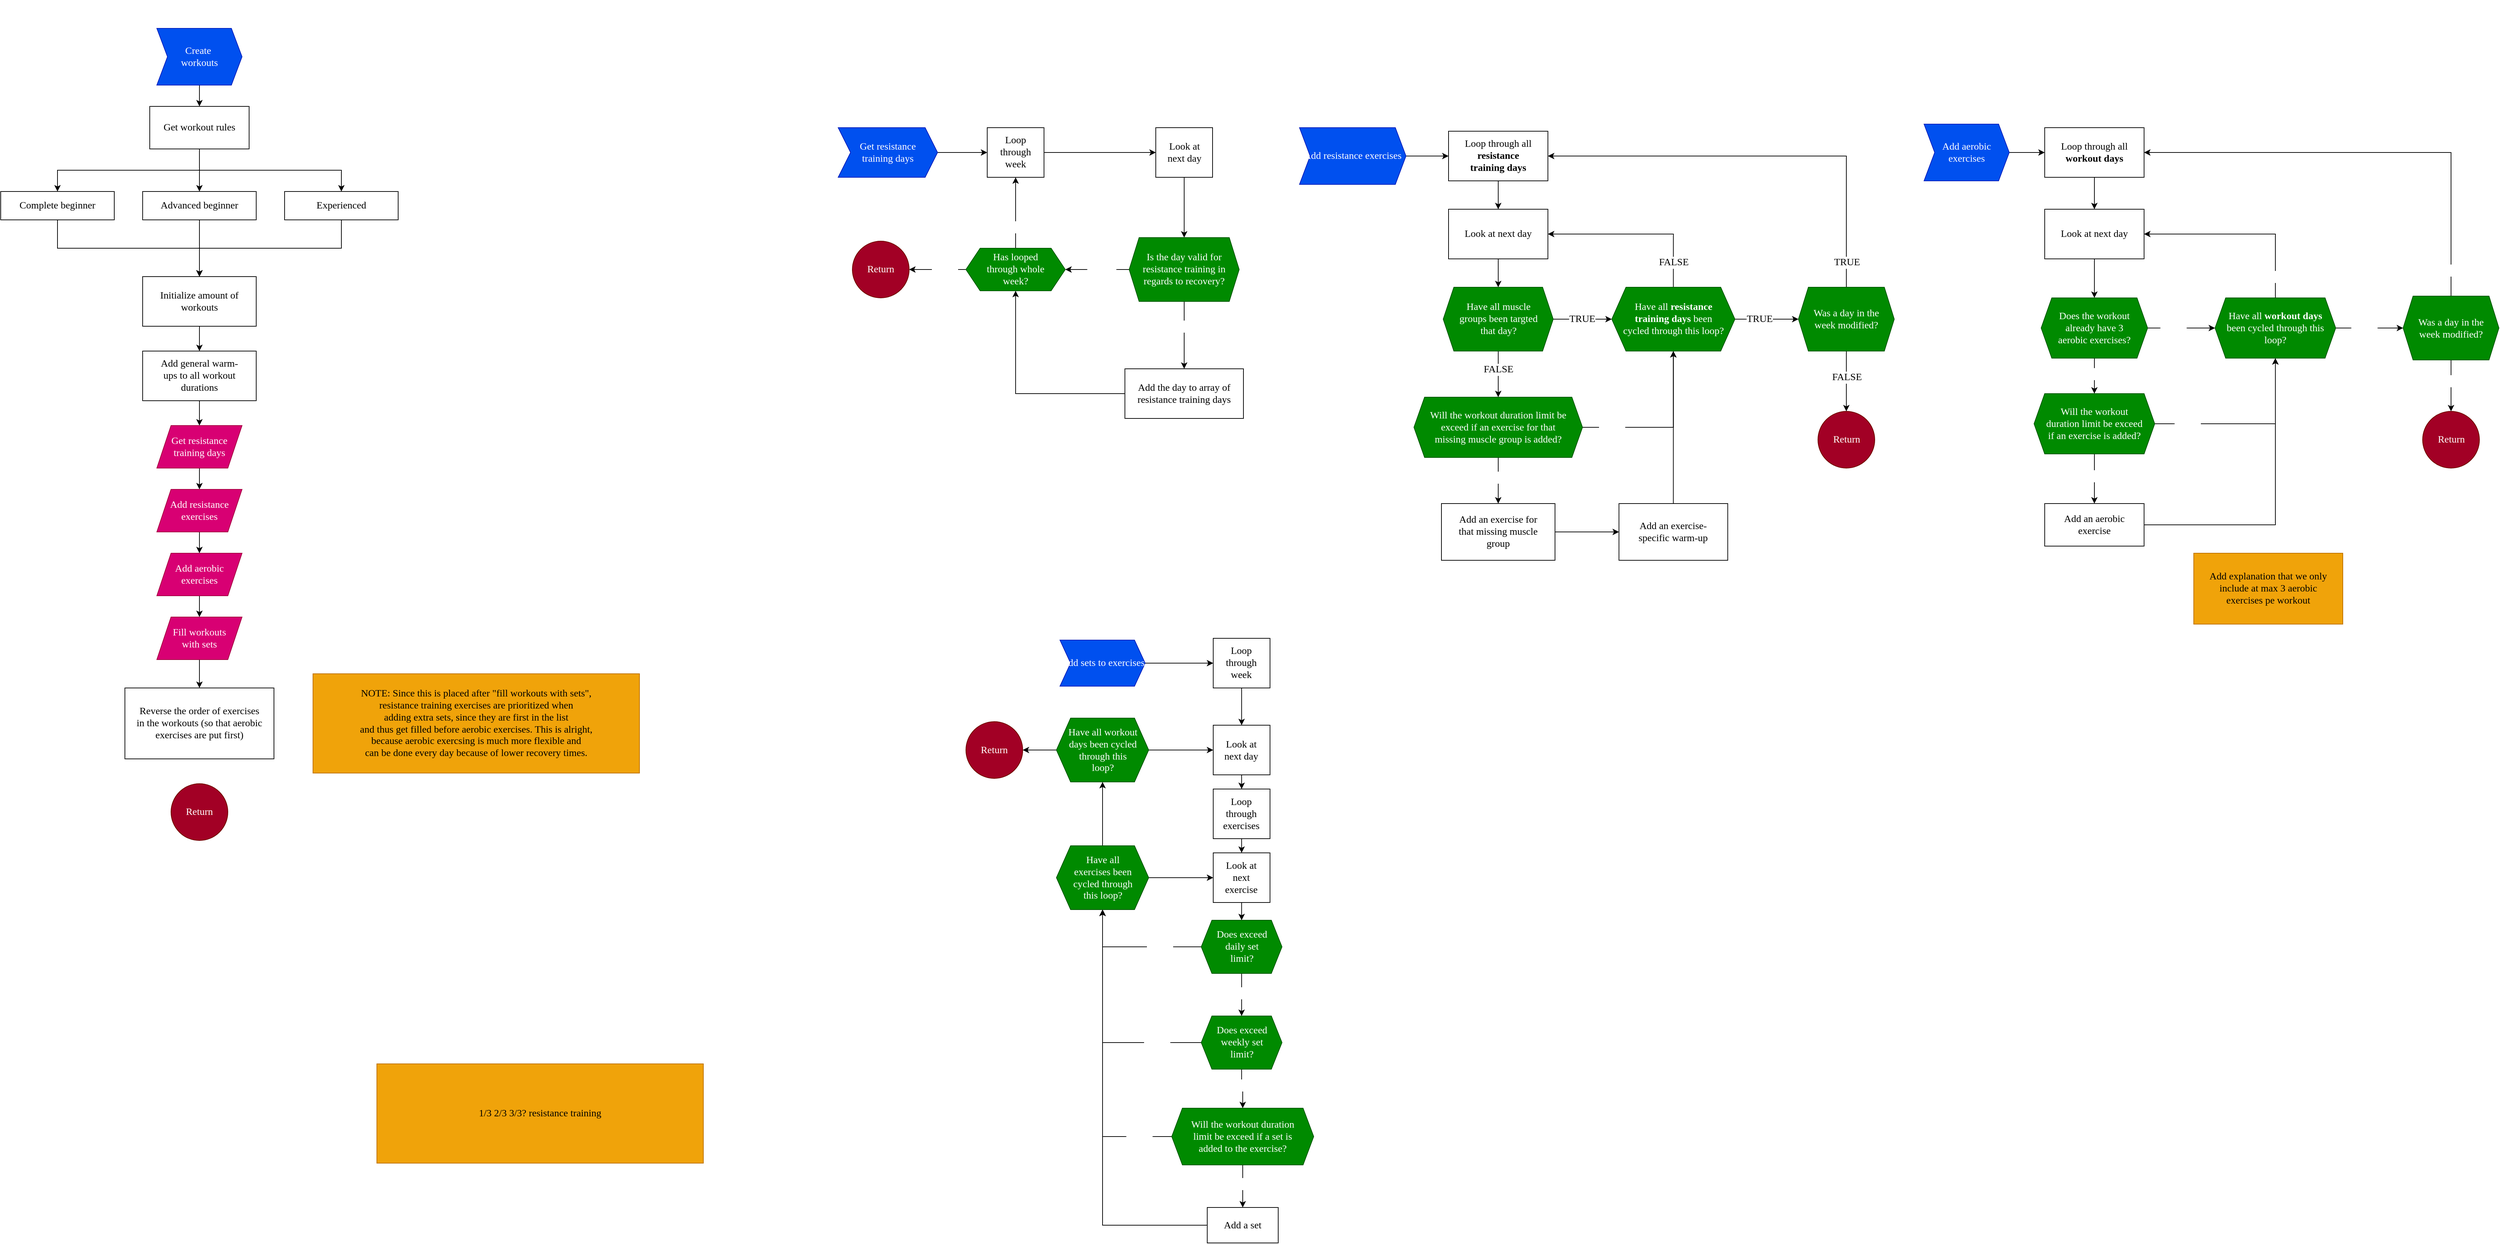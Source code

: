 <mxfile version="24.7.17">
  <diagram id="C5RBs43oDa-KdzZeNtuy" name="Page-1">
    <mxGraphModel dx="1736" dy="1029" grid="1" gridSize="10" guides="1" tooltips="1" connect="1" arrows="1" fold="1" page="1" pageScale="2" pageWidth="2560" pageHeight="1440" math="0" shadow="0">
      <root>
        <mxCell id="WIyWlLk6GJQsqaUBKTNV-0" />
        <mxCell id="WIyWlLk6GJQsqaUBKTNV-1" parent="WIyWlLk6GJQsqaUBKTNV-0" />
        <mxCell id="6Xnway8nB9_LhPMWtPpP-32" style="edgeStyle=orthogonalEdgeStyle;rounded=0;orthogonalLoop=1;jettySize=auto;html=1;exitX=1;exitY=0.5;exitDx=0;exitDy=0;entryX=0;entryY=0.5;entryDx=0;entryDy=0;fontFamily=lexend light;fontSize=14;fontColor=#ffffff;" parent="WIyWlLk6GJQsqaUBKTNV-1" source="qwJHMnfv3sb8-M-X2kJ2-1" target="qwJHMnfv3sb8-M-X2kJ2-2" edge="1">
          <mxGeometry relative="1" as="geometry" />
        </mxCell>
        <mxCell id="qwJHMnfv3sb8-M-X2kJ2-1" value="Add resistance exercises" style="whiteSpace=wrap;html=1;shape=step;boundedLbl=1;backgroundOutline=1;size=15;fillColor=#0050ef;fontColor=#ffffff;strokeColor=#001DBC;fontFamily=lexend light;fontSize=14;perimeter=stepPerimeter;fixedSize=1;" parent="WIyWlLk6GJQsqaUBKTNV-1" vertex="1">
          <mxGeometry x="2350" y="360" width="150" height="80" as="geometry" />
        </mxCell>
        <mxCell id="qwJHMnfv3sb8-M-X2kJ2-6" value="" style="edgeStyle=orthogonalEdgeStyle;rounded=0;orthogonalLoop=1;jettySize=auto;html=1;fontFamily=lexend light;fontSize=14;spacingBottom=0;spacingLeft=15;spacingRight=15;" parent="WIyWlLk6GJQsqaUBKTNV-1" source="qwJHMnfv3sb8-M-X2kJ2-2" target="qwJHMnfv3sb8-M-X2kJ2-5" edge="1">
          <mxGeometry relative="1" as="geometry" />
        </mxCell>
        <mxCell id="qwJHMnfv3sb8-M-X2kJ2-2" value="Loop through all &lt;b&gt;resistance training days&lt;/b&gt;" style="whiteSpace=wrap;html=1;fontFamily=lexend light;fontSize=14;spacingBottom=0;spacingLeft=15;spacingRight=15;" parent="WIyWlLk6GJQsqaUBKTNV-1" vertex="1">
          <mxGeometry x="2560" y="365" width="140" height="70" as="geometry" />
        </mxCell>
        <mxCell id="qwJHMnfv3sb8-M-X2kJ2-14" style="edgeStyle=orthogonalEdgeStyle;rounded=0;orthogonalLoop=1;jettySize=auto;html=1;exitX=0.5;exitY=1;exitDx=0;exitDy=0;entryX=0.5;entryY=0;entryDx=0;entryDy=0;fontFamily=lexend light;fontSize=14;spacingBottom=0;spacingLeft=15;spacingRight=15;" parent="WIyWlLk6GJQsqaUBKTNV-1" source="qwJHMnfv3sb8-M-X2kJ2-5" target="qwJHMnfv3sb8-M-X2kJ2-13" edge="1">
          <mxGeometry relative="1" as="geometry" />
        </mxCell>
        <mxCell id="qwJHMnfv3sb8-M-X2kJ2-5" value="Look at next day" style="whiteSpace=wrap;html=1;fontFamily=lexend light;fontSize=14;spacingBottom=0;spacingLeft=15;spacingRight=15;" parent="WIyWlLk6GJQsqaUBKTNV-1" vertex="1">
          <mxGeometry x="2560" y="475" width="140" height="70" as="geometry" />
        </mxCell>
        <mxCell id="qwJHMnfv3sb8-M-X2kJ2-20" value="" style="edgeStyle=orthogonalEdgeStyle;rounded=0;orthogonalLoop=1;jettySize=auto;html=1;fontFamily=lexend light;fontSize=14;spacingBottom=0;spacingLeft=15;spacingRight=15;entryX=0.5;entryY=0;entryDx=0;entryDy=0;" parent="WIyWlLk6GJQsqaUBKTNV-1" source="qwJHMnfv3sb8-M-X2kJ2-13" target="6Xnway8nB9_LhPMWtPpP-37" edge="1">
          <mxGeometry relative="1" as="geometry" />
        </mxCell>
        <mxCell id="qwJHMnfv3sb8-M-X2kJ2-22" value="FALSE" style="edgeLabel;html=1;align=center;verticalAlign=middle;resizable=0;points=[];fontFamily=lexend light;fontSize=14;spacingBottom=0;spacingLeft=15;spacingRight=15;" parent="qwJHMnfv3sb8-M-X2kJ2-20" vertex="1" connectable="0">
          <mxGeometry x="0.06" y="-4" relative="1" as="geometry">
            <mxPoint x="4" y="-9" as="offset" />
          </mxGeometry>
        </mxCell>
        <mxCell id="qwJHMnfv3sb8-M-X2kJ2-29" style="edgeStyle=orthogonalEdgeStyle;rounded=0;orthogonalLoop=1;jettySize=auto;html=1;exitX=1;exitY=0.5;exitDx=0;exitDy=0;entryX=0;entryY=0.5;entryDx=0;entryDy=0;fontFamily=lexend light;fontSize=14;spacingBottom=0;spacingLeft=15;spacingRight=15;" parent="WIyWlLk6GJQsqaUBKTNV-1" source="qwJHMnfv3sb8-M-X2kJ2-13" target="qwJHMnfv3sb8-M-X2kJ2-26" edge="1">
          <mxGeometry relative="1" as="geometry" />
        </mxCell>
        <mxCell id="qwJHMnfv3sb8-M-X2kJ2-30" value="TRUE" style="edgeLabel;html=1;align=center;verticalAlign=middle;resizable=0;points=[];fontFamily=lexend light;fontSize=14;spacingBottom=0;spacingLeft=15;spacingRight=15;" parent="qwJHMnfv3sb8-M-X2kJ2-29" vertex="1" connectable="0">
          <mxGeometry x="-0.086" y="-2" relative="1" as="geometry">
            <mxPoint x="3" y="-2" as="offset" />
          </mxGeometry>
        </mxCell>
        <mxCell id="qwJHMnfv3sb8-M-X2kJ2-13" value="Have all muscle groups been targted that day?" style="shape=hexagon;perimeter=hexagonPerimeter2;whiteSpace=wrap;html=1;fixedSize=1;size=15;fillColor=#008a00;fontColor=#ffffff;strokeColor=#005700;fontFamily=lexend light;fontSize=14;spacingBottom=0;spacingLeft=15;spacingRight=15;" parent="WIyWlLk6GJQsqaUBKTNV-1" vertex="1">
          <mxGeometry x="2552.5" y="585" width="155" height="90" as="geometry" />
        </mxCell>
        <mxCell id="6Xnway8nB9_LhPMWtPpP-97" style="edgeStyle=orthogonalEdgeStyle;rounded=0;orthogonalLoop=1;jettySize=auto;html=1;exitX=1;exitY=0.5;exitDx=0;exitDy=0;entryX=0;entryY=0.5;entryDx=0;entryDy=0;fontFamily=lexend light;fontSize=14;fontColor=#ffffff;" parent="WIyWlLk6GJQsqaUBKTNV-1" source="qwJHMnfv3sb8-M-X2kJ2-19" target="6Xnway8nB9_LhPMWtPpP-96" edge="1">
          <mxGeometry relative="1" as="geometry" />
        </mxCell>
        <mxCell id="qwJHMnfv3sb8-M-X2kJ2-19" value="Add an exercise for that missing muscle group" style="whiteSpace=wrap;html=1;fontFamily=lexend light;fontSize=14;spacingBottom=0;spacingLeft=15;spacingRight=15;" parent="WIyWlLk6GJQsqaUBKTNV-1" vertex="1">
          <mxGeometry x="2550" y="890" width="160" height="80" as="geometry" />
        </mxCell>
        <mxCell id="qwJHMnfv3sb8-M-X2kJ2-31" style="edgeStyle=orthogonalEdgeStyle;rounded=0;orthogonalLoop=1;jettySize=auto;html=1;exitX=0.5;exitY=0;exitDx=0;exitDy=0;entryX=1;entryY=0.5;entryDx=0;entryDy=0;fontFamily=lexend light;fontSize=14;spacingBottom=0;spacingLeft=15;spacingRight=15;" parent="WIyWlLk6GJQsqaUBKTNV-1" source="qwJHMnfv3sb8-M-X2kJ2-26" target="qwJHMnfv3sb8-M-X2kJ2-5" edge="1">
          <mxGeometry relative="1" as="geometry" />
        </mxCell>
        <mxCell id="qwJHMnfv3sb8-M-X2kJ2-32" value="FALSE" style="edgeLabel;html=1;align=center;verticalAlign=middle;resizable=0;points=[];fontFamily=lexend light;fontSize=14;spacingBottom=0;spacingLeft=15;spacingRight=15;" parent="qwJHMnfv3sb8-M-X2kJ2-31" vertex="1" connectable="0">
          <mxGeometry x="-0.377" relative="1" as="geometry">
            <mxPoint x="3" y="40" as="offset" />
          </mxGeometry>
        </mxCell>
        <mxCell id="qwJHMnfv3sb8-M-X2kJ2-34" value="" style="edgeStyle=orthogonalEdgeStyle;rounded=0;orthogonalLoop=1;jettySize=auto;html=1;fontFamily=lexend light;fontSize=14;spacingBottom=0;spacingLeft=15;spacingRight=15;" parent="WIyWlLk6GJQsqaUBKTNV-1" source="qwJHMnfv3sb8-M-X2kJ2-26" target="qwJHMnfv3sb8-M-X2kJ2-33" edge="1">
          <mxGeometry relative="1" as="geometry" />
        </mxCell>
        <mxCell id="6Xnway8nB9_LhPMWtPpP-3" value="TRUE" style="edgeLabel;html=1;align=center;verticalAlign=middle;resizable=0;points=[];rounded=0;strokeColor=default;fontFamily=lexend light;fontSize=14;fontColor=default;fillColor=default;spacingBottom=0;spacingLeft=15;spacingRight=15;" parent="qwJHMnfv3sb8-M-X2kJ2-34" vertex="1" connectable="0">
          <mxGeometry x="-0.181" y="3" relative="1" as="geometry">
            <mxPoint x="-2" y="3" as="offset" />
          </mxGeometry>
        </mxCell>
        <mxCell id="qwJHMnfv3sb8-M-X2kJ2-26" value="Have all &lt;b&gt;resistance training days&lt;/b&gt; been cycled through this loop?" style="shape=hexagon;perimeter=hexagonPerimeter2;whiteSpace=wrap;html=1;fixedSize=1;rounded=0;size=20;fillColor=#008a00;fontColor=#ffffff;strokeColor=#005700;fontFamily=lexend light;fontSize=14;spacingBottom=0;spacingLeft=15;spacingRight=15;" parent="WIyWlLk6GJQsqaUBKTNV-1" vertex="1">
          <mxGeometry x="2790" y="585" width="173.5" height="90" as="geometry" />
        </mxCell>
        <mxCell id="qwJHMnfv3sb8-M-X2kJ2-37" style="edgeStyle=orthogonalEdgeStyle;rounded=0;orthogonalLoop=1;jettySize=auto;html=1;entryX=1;entryY=0.5;entryDx=0;entryDy=0;fontFamily=lexend light;fontSize=14;exitX=0.5;exitY=0;exitDx=0;exitDy=0;spacingBottom=0;spacingLeft=15;spacingRight=15;" parent="WIyWlLk6GJQsqaUBKTNV-1" source="qwJHMnfv3sb8-M-X2kJ2-33" target="qwJHMnfv3sb8-M-X2kJ2-2" edge="1">
          <mxGeometry relative="1" as="geometry">
            <Array as="points">
              <mxPoint x="3121" y="400" />
            </Array>
          </mxGeometry>
        </mxCell>
        <mxCell id="qwJHMnfv3sb8-M-X2kJ2-38" value="TRUE" style="edgeLabel;html=1;align=center;verticalAlign=middle;resizable=0;points=[];fontFamily=lexend light;fontSize=14;spacingBottom=0;spacingLeft=15;spacingRight=15;" parent="qwJHMnfv3sb8-M-X2kJ2-37" vertex="1" connectable="0">
          <mxGeometry x="-0.824" y="2" relative="1" as="geometry">
            <mxPoint x="2" y="18" as="offset" />
          </mxGeometry>
        </mxCell>
        <mxCell id="qwJHMnfv3sb8-M-X2kJ2-40" value="" style="edgeStyle=orthogonalEdgeStyle;rounded=0;orthogonalLoop=1;jettySize=auto;html=1;fontFamily=lexend light;fontSize=14;spacingBottom=0;spacingLeft=15;spacingRight=15;" parent="WIyWlLk6GJQsqaUBKTNV-1" source="qwJHMnfv3sb8-M-X2kJ2-33" target="qwJHMnfv3sb8-M-X2kJ2-39" edge="1">
          <mxGeometry relative="1" as="geometry" />
        </mxCell>
        <mxCell id="qwJHMnfv3sb8-M-X2kJ2-41" value="FALSE" style="edgeLabel;html=1;align=center;verticalAlign=middle;resizable=0;points=[];fontFamily=lexend light;fontSize=14;spacingBottom=0;spacingLeft=15;spacingRight=15;" parent="qwJHMnfv3sb8-M-X2kJ2-40" vertex="1" connectable="0">
          <mxGeometry x="-0.065" relative="1" as="geometry">
            <mxPoint y="-3" as="offset" />
          </mxGeometry>
        </mxCell>
        <mxCell id="qwJHMnfv3sb8-M-X2kJ2-33" value="Was a day in the week modified?" style="shape=hexagon;perimeter=hexagonPerimeter2;whiteSpace=wrap;html=1;fixedSize=1;rounded=0;size=14;fontFamily=lexend light;fontSize=14;fillColor=#008a00;fontColor=#ffffff;strokeColor=#005700;spacingBottom=0;spacingLeft=15;spacingRight=15;" parent="WIyWlLk6GJQsqaUBKTNV-1" vertex="1">
          <mxGeometry x="3053" y="585" width="135" height="90" as="geometry" />
        </mxCell>
        <mxCell id="qwJHMnfv3sb8-M-X2kJ2-39" value="Return" style="ellipse;whiteSpace=wrap;html=1;rounded=0;fillColor=#a20025;fontColor=#ffffff;strokeColor=#6F0000;fontFamily=lexend light;fontSize=14;spacingBottom=0;spacingLeft=15;spacingRight=15;" parent="WIyWlLk6GJQsqaUBKTNV-1" vertex="1">
          <mxGeometry x="3080.5" y="760" width="80" height="80" as="geometry" />
        </mxCell>
        <mxCell id="6Xnway8nB9_LhPMWtPpP-10" style="edgeStyle=orthogonalEdgeStyle;rounded=0;orthogonalLoop=1;jettySize=auto;html=1;exitX=1;exitY=0.5;exitDx=0;exitDy=0;entryX=0;entryY=0.5;entryDx=0;entryDy=0;fontFamily=lexend light;fontSize=14;fontColor=#ffffff;" parent="WIyWlLk6GJQsqaUBKTNV-1" source="6Xnway8nB9_LhPMWtPpP-5" target="6Xnway8nB9_LhPMWtPpP-7" edge="1">
          <mxGeometry relative="1" as="geometry" />
        </mxCell>
        <mxCell id="6Xnway8nB9_LhPMWtPpP-5" value="Get resistance training days" style="whiteSpace=wrap;html=1;fontFamily=lexend light;fontSize=14;fillColor=#0050ef;fontColor=#ffffff;strokeColor=#001DBC;shape=step;fixedSize=1;size=17.5;strokeWidth=1;spacingBottom=0;spacingLeft=15;spacingRight=15;perimeter=stepPerimeter;" parent="WIyWlLk6GJQsqaUBKTNV-1" vertex="1">
          <mxGeometry x="1700" y="360" width="140" height="70" as="geometry" />
        </mxCell>
        <mxCell id="6Xnway8nB9_LhPMWtPpP-11" style="edgeStyle=orthogonalEdgeStyle;rounded=0;orthogonalLoop=1;jettySize=auto;html=1;exitX=1;exitY=0.5;exitDx=0;exitDy=0;entryX=0;entryY=0.5;entryDx=0;entryDy=0;fontFamily=lexend light;fontSize=14;fontColor=#ffffff;" parent="WIyWlLk6GJQsqaUBKTNV-1" source="6Xnway8nB9_LhPMWtPpP-7" target="6Xnway8nB9_LhPMWtPpP-9" edge="1">
          <mxGeometry relative="1" as="geometry" />
        </mxCell>
        <mxCell id="6Xnway8nB9_LhPMWtPpP-7" value="Loop through week" style="whiteSpace=wrap;html=1;fontFamily=lexend light;fontSize=14;spacingBottom=0;spacingLeft=15;spacingRight=15;" parent="WIyWlLk6GJQsqaUBKTNV-1" vertex="1">
          <mxGeometry x="1910" y="360" width="80" height="70" as="geometry" />
        </mxCell>
        <mxCell id="6Xnway8nB9_LhPMWtPpP-31" style="edgeStyle=orthogonalEdgeStyle;rounded=0;orthogonalLoop=1;jettySize=auto;html=1;entryX=0.5;entryY=0;entryDx=0;entryDy=0;fontFamily=lexend light;fontSize=14;fontColor=#ffffff;" parent="WIyWlLk6GJQsqaUBKTNV-1" source="6Xnway8nB9_LhPMWtPpP-9" target="6Xnway8nB9_LhPMWtPpP-12" edge="1">
          <mxGeometry relative="1" as="geometry" />
        </mxCell>
        <mxCell id="6Xnway8nB9_LhPMWtPpP-9" value="Look at next day" style="whiteSpace=wrap;html=1;fontFamily=lexend light;fontSize=14;spacingBottom=0;spacingLeft=15;spacingRight=15;" parent="WIyWlLk6GJQsqaUBKTNV-1" vertex="1">
          <mxGeometry x="2147.5" y="360" width="80" height="70" as="geometry" />
        </mxCell>
        <mxCell id="6Xnway8nB9_LhPMWtPpP-18" style="edgeStyle=orthogonalEdgeStyle;rounded=0;orthogonalLoop=1;jettySize=auto;html=1;entryX=0.5;entryY=0;entryDx=0;entryDy=0;fontFamily=lexend light;fontSize=14;fontColor=#ffffff;" parent="WIyWlLk6GJQsqaUBKTNV-1" source="6Xnway8nB9_LhPMWtPpP-12" target="6Xnway8nB9_LhPMWtPpP-17" edge="1">
          <mxGeometry relative="1" as="geometry" />
        </mxCell>
        <mxCell id="6Xnway8nB9_LhPMWtPpP-26" value="TRUE" style="edgeLabel;html=1;align=center;verticalAlign=middle;resizable=0;points=[];strokeColor=#314354;strokeWidth=1;spacingLeft=15;spacingRight=15;spacingBottom=0;fontFamily=lexend light;fontSize=14;fontColor=#ffffff;fillColor=#647687;" parent="6Xnway8nB9_LhPMWtPpP-18" vertex="1" connectable="0">
          <mxGeometry x="-0.692" y="-1" relative="1" as="geometry">
            <mxPoint x="1" y="20" as="offset" />
          </mxGeometry>
        </mxCell>
        <mxCell id="6Xnway8nB9_LhPMWtPpP-22" style="edgeStyle=orthogonalEdgeStyle;rounded=0;orthogonalLoop=1;jettySize=auto;html=1;exitX=0;exitY=0.5;exitDx=0;exitDy=0;entryX=1;entryY=0.5;entryDx=0;entryDy=0;fontFamily=lexend light;fontSize=14;fontColor=#ffffff;" parent="WIyWlLk6GJQsqaUBKTNV-1" source="6Xnway8nB9_LhPMWtPpP-12" target="6Xnway8nB9_LhPMWtPpP-14" edge="1">
          <mxGeometry relative="1" as="geometry" />
        </mxCell>
        <mxCell id="6Xnway8nB9_LhPMWtPpP-25" value="FALSE" style="edgeLabel;html=1;align=center;verticalAlign=middle;resizable=0;points=[];strokeColor=#314354;strokeWidth=1;spacingLeft=15;spacingRight=15;spacingBottom=0;fontFamily=lexend light;fontSize=14;fontColor=#ffffff;fillColor=#647687;" parent="6Xnway8nB9_LhPMWtPpP-22" vertex="1" connectable="0">
          <mxGeometry x="0.016" y="-2" relative="1" as="geometry">
            <mxPoint x="6" y="2" as="offset" />
          </mxGeometry>
        </mxCell>
        <mxCell id="6Xnway8nB9_LhPMWtPpP-12" value="Is the day valid for resistance training in regards to recovery?" style="shape=hexagon;perimeter=hexagonPerimeter2;whiteSpace=wrap;html=1;fixedSize=1;size=14;fillColor=#008a00;fontColor=#ffffff;strokeColor=#005700;fontFamily=lexend light;fontSize=14;spacingBottom=0;spacingLeft=15;spacingRight=15;" parent="WIyWlLk6GJQsqaUBKTNV-1" vertex="1">
          <mxGeometry x="2110" y="515" width="155" height="90" as="geometry" />
        </mxCell>
        <mxCell id="6Xnway8nB9_LhPMWtPpP-16" style="edgeStyle=orthogonalEdgeStyle;rounded=0;orthogonalLoop=1;jettySize=auto;html=1;entryX=0.5;entryY=1;entryDx=0;entryDy=0;fontFamily=lexend light;fontSize=14;fontColor=#ffffff;" parent="WIyWlLk6GJQsqaUBKTNV-1" source="6Xnway8nB9_LhPMWtPpP-14" target="6Xnway8nB9_LhPMWtPpP-7" edge="1">
          <mxGeometry relative="1" as="geometry" />
        </mxCell>
        <mxCell id="6Xnway8nB9_LhPMWtPpP-30" value="FALSE" style="edgeLabel;html=1;align=center;verticalAlign=middle;resizable=0;points=[];strokeColor=#314354;strokeWidth=1;spacingLeft=15;spacingRight=15;spacingBottom=0;fontFamily=lexend light;fontSize=14;fontColor=#ffffff;fillColor=#647687;" parent="6Xnway8nB9_LhPMWtPpP-16" vertex="1" connectable="0">
          <mxGeometry x="-0.214" y="1" relative="1" as="geometry">
            <mxPoint x="1" y="9" as="offset" />
          </mxGeometry>
        </mxCell>
        <mxCell id="6Xnway8nB9_LhPMWtPpP-28" style="edgeStyle=orthogonalEdgeStyle;rounded=0;orthogonalLoop=1;jettySize=auto;html=1;entryX=1;entryY=0.5;entryDx=0;entryDy=0;fontFamily=lexend light;fontSize=14;fontColor=#ffffff;" parent="WIyWlLk6GJQsqaUBKTNV-1" source="6Xnway8nB9_LhPMWtPpP-14" target="6Xnway8nB9_LhPMWtPpP-27" edge="1">
          <mxGeometry relative="1" as="geometry" />
        </mxCell>
        <mxCell id="6Xnway8nB9_LhPMWtPpP-29" value="TRUE" style="edgeLabel;html=1;align=center;verticalAlign=middle;resizable=0;points=[];strokeColor=#314354;strokeWidth=1;spacingLeft=15;spacingRight=15;spacingBottom=0;fontFamily=lexend light;fontSize=14;fontColor=#ffffff;fillColor=#647687;" parent="6Xnway8nB9_LhPMWtPpP-28" vertex="1" connectable="0">
          <mxGeometry x="-0.397" y="-1" relative="1" as="geometry">
            <mxPoint x="-6" y="1" as="offset" />
          </mxGeometry>
        </mxCell>
        <mxCell id="6Xnway8nB9_LhPMWtPpP-14" value="Has looped through whole week?" style="shape=hexagon;perimeter=hexagonPerimeter2;whiteSpace=wrap;html=1;fixedSize=1;rounded=0;size=20;fillColor=#008a00;fontColor=#ffffff;strokeColor=#005700;fontFamily=lexend light;fontSize=14;spacingBottom=0;spacingLeft=15;spacingRight=15;" parent="WIyWlLk6GJQsqaUBKTNV-1" vertex="1">
          <mxGeometry x="1880" y="530" width="140" height="60" as="geometry" />
        </mxCell>
        <mxCell id="6Xnway8nB9_LhPMWtPpP-24" style="edgeStyle=orthogonalEdgeStyle;rounded=0;orthogonalLoop=1;jettySize=auto;html=1;entryX=0.5;entryY=1;entryDx=0;entryDy=0;fontFamily=lexend light;fontSize=14;fontColor=#ffffff;" parent="WIyWlLk6GJQsqaUBKTNV-1" source="6Xnway8nB9_LhPMWtPpP-17" target="6Xnway8nB9_LhPMWtPpP-14" edge="1">
          <mxGeometry relative="1" as="geometry" />
        </mxCell>
        <mxCell id="6Xnway8nB9_LhPMWtPpP-17" value="Add the day to array of resistance training days" style="whiteSpace=wrap;html=1;fontFamily=lexend light;fontSize=14;spacingBottom=0;spacingLeft=15;spacingRight=15;" parent="WIyWlLk6GJQsqaUBKTNV-1" vertex="1">
          <mxGeometry x="2104" y="700" width="167" height="70" as="geometry" />
        </mxCell>
        <mxCell id="6Xnway8nB9_LhPMWtPpP-27" value="Return" style="ellipse;whiteSpace=wrap;html=1;rounded=0;fillColor=#a20025;fontColor=#ffffff;strokeColor=#6F0000;fontFamily=lexend light;fontSize=14;spacingBottom=0;spacingLeft=15;spacingRight=15;" parent="WIyWlLk6GJQsqaUBKTNV-1" vertex="1">
          <mxGeometry x="1720" y="520" width="80" height="80" as="geometry" />
        </mxCell>
        <mxCell id="6Xnway8nB9_LhPMWtPpP-66" style="edgeStyle=orthogonalEdgeStyle;rounded=0;orthogonalLoop=1;jettySize=auto;html=1;exitX=1;exitY=0.5;exitDx=0;exitDy=0;entryX=0;entryY=0.5;entryDx=0;entryDy=0;fontFamily=lexend light;fontSize=14;fontColor=#ffffff;" parent="WIyWlLk6GJQsqaUBKTNV-1" source="6Xnway8nB9_LhPMWtPpP-33" target="6Xnway8nB9_LhPMWtPpP-36" edge="1">
          <mxGeometry relative="1" as="geometry" />
        </mxCell>
        <mxCell id="6Xnway8nB9_LhPMWtPpP-33" value="Add aerob&lt;span style=&quot;background-color: initial;&quot;&gt;ic exercises&lt;/span&gt;" style="whiteSpace=wrap;html=1;shape=step;boundedLbl=1;backgroundOutline=1;size=15;fillColor=#0050ef;fontColor=#ffffff;strokeColor=#001DBC;fontFamily=lexend light;fontSize=14;perimeter=stepPerimeter;fixedSize=1;" parent="WIyWlLk6GJQsqaUBKTNV-1" vertex="1">
          <mxGeometry x="3230" y="355" width="120" height="80" as="geometry" />
        </mxCell>
        <mxCell id="6Xnway8nB9_LhPMWtPpP-35" value="Reverse the order of exercises in the workouts (so that aerobic exercises are put first)" style="whiteSpace=wrap;html=1;fontFamily=lexend light;fontSize=14;spacingBottom=0;spacingLeft=15;spacingRight=15;" parent="WIyWlLk6GJQsqaUBKTNV-1" vertex="1">
          <mxGeometry x="695" y="1150" width="210" height="100" as="geometry" />
        </mxCell>
        <mxCell id="6Xnway8nB9_LhPMWtPpP-54" style="edgeStyle=orthogonalEdgeStyle;rounded=0;orthogonalLoop=1;jettySize=auto;html=1;exitX=0.5;exitY=1;exitDx=0;exitDy=0;entryX=0.5;entryY=0;entryDx=0;entryDy=0;fontFamily=lexend light;fontSize=14;fontColor=#ffffff;" parent="WIyWlLk6GJQsqaUBKTNV-1" source="6Xnway8nB9_LhPMWtPpP-36" target="6Xnway8nB9_LhPMWtPpP-43" edge="1">
          <mxGeometry relative="1" as="geometry" />
        </mxCell>
        <mxCell id="6Xnway8nB9_LhPMWtPpP-36" value="Loop through all &lt;b&gt;workout days&lt;/b&gt;" style="whiteSpace=wrap;html=1;fontFamily=lexend light;fontSize=14;spacingBottom=0;spacingLeft=15;spacingRight=15;" parent="WIyWlLk6GJQsqaUBKTNV-1" vertex="1">
          <mxGeometry x="3400" y="360" width="140" height="70" as="geometry" />
        </mxCell>
        <mxCell id="6Xnway8nB9_LhPMWtPpP-39" style="edgeStyle=orthogonalEdgeStyle;rounded=0;orthogonalLoop=1;jettySize=auto;html=1;exitX=1;exitY=0.5;exitDx=0;exitDy=0;entryX=0.5;entryY=1;entryDx=0;entryDy=0;fontFamily=lexend light;fontSize=14;fontColor=#ffffff;" parent="WIyWlLk6GJQsqaUBKTNV-1" source="6Xnway8nB9_LhPMWtPpP-37" target="qwJHMnfv3sb8-M-X2kJ2-26" edge="1">
          <mxGeometry relative="1" as="geometry" />
        </mxCell>
        <mxCell id="6Xnway8nB9_LhPMWtPpP-41" value="TRUE" style="edgeLabel;html=1;align=center;verticalAlign=middle;resizable=0;points=[];strokeColor=#314354;strokeWidth=1;spacingLeft=15;spacingRight=15;spacingBottom=0;fontFamily=lexend light;fontSize=14;fontColor=#ffffff;fillColor=#647687;" parent="6Xnway8nB9_LhPMWtPpP-39" vertex="1" connectable="0">
          <mxGeometry x="-0.374" y="3" relative="1" as="geometry">
            <mxPoint x="-33" y="3" as="offset" />
          </mxGeometry>
        </mxCell>
        <mxCell id="6Xnway8nB9_LhPMWtPpP-40" style="edgeStyle=orthogonalEdgeStyle;rounded=0;orthogonalLoop=1;jettySize=auto;html=1;exitX=0.5;exitY=1;exitDx=0;exitDy=0;entryX=0.5;entryY=0;entryDx=0;entryDy=0;fontFamily=lexend light;fontSize=14;fontColor=#ffffff;" parent="WIyWlLk6GJQsqaUBKTNV-1" source="6Xnway8nB9_LhPMWtPpP-37" target="qwJHMnfv3sb8-M-X2kJ2-19" edge="1">
          <mxGeometry relative="1" as="geometry" />
        </mxCell>
        <mxCell id="6Xnway8nB9_LhPMWtPpP-42" value="FALSE" style="edgeLabel;html=1;align=center;verticalAlign=middle;resizable=0;points=[];strokeColor=#314354;strokeWidth=1;spacingLeft=15;spacingRight=15;spacingBottom=0;fontFamily=lexend light;fontSize=14;fontColor=#ffffff;fillColor=#647687;" parent="6Xnway8nB9_LhPMWtPpP-40" vertex="1" connectable="0">
          <mxGeometry x="-0.485" y="-3" relative="1" as="geometry">
            <mxPoint x="3" y="11" as="offset" />
          </mxGeometry>
        </mxCell>
        <mxCell id="6Xnway8nB9_LhPMWtPpP-37" value="Will the workout duration limit be exceed if an exercise for that missing muscle group is added?" style="shape=hexagon;perimeter=hexagonPerimeter2;whiteSpace=wrap;html=1;fixedSize=1;size=15;fillColor=#008a00;fontColor=#ffffff;strokeColor=#005700;fontFamily=lexend light;fontSize=14;spacingBottom=0;spacingLeft=15;spacingRight=15;" parent="WIyWlLk6GJQsqaUBKTNV-1" vertex="1">
          <mxGeometry x="2511.25" y="740" width="237.5" height="85" as="geometry" />
        </mxCell>
        <mxCell id="6Xnway8nB9_LhPMWtPpP-53" style="edgeStyle=orthogonalEdgeStyle;rounded=0;orthogonalLoop=1;jettySize=auto;html=1;exitX=0.5;exitY=1;exitDx=0;exitDy=0;entryX=0.5;entryY=0;entryDx=0;entryDy=0;fontFamily=lexend light;fontSize=14;fontColor=#ffffff;" parent="WIyWlLk6GJQsqaUBKTNV-1" source="6Xnway8nB9_LhPMWtPpP-43" target="6Xnway8nB9_LhPMWtPpP-47" edge="1">
          <mxGeometry relative="1" as="geometry" />
        </mxCell>
        <mxCell id="6Xnway8nB9_LhPMWtPpP-43" value="Look at next day" style="whiteSpace=wrap;html=1;fontFamily=lexend light;fontSize=14;spacingBottom=0;spacingLeft=15;spacingRight=15;" parent="WIyWlLk6GJQsqaUBKTNV-1" vertex="1">
          <mxGeometry x="3400" y="475" width="140" height="70" as="geometry" />
        </mxCell>
        <mxCell id="6Xnway8nB9_LhPMWtPpP-51" style="edgeStyle=orthogonalEdgeStyle;rounded=0;orthogonalLoop=1;jettySize=auto;html=1;exitX=0.5;exitY=1;exitDx=0;exitDy=0;entryX=0.5;entryY=0;entryDx=0;entryDy=0;fontFamily=lexend light;fontSize=14;fontColor=#ffffff;" parent="WIyWlLk6GJQsqaUBKTNV-1" source="6Xnway8nB9_LhPMWtPpP-45" target="6Xnway8nB9_LhPMWtPpP-50" edge="1">
          <mxGeometry relative="1" as="geometry" />
        </mxCell>
        <mxCell id="6Xnway8nB9_LhPMWtPpP-70" value="FALSE" style="edgeLabel;html=1;align=center;verticalAlign=middle;resizable=0;points=[];strokeColor=#314354;strokeWidth=1;spacingLeft=15;spacingRight=15;spacingBottom=0;fontFamily=lexend light;fontSize=14;fontColor=#ffffff;fillColor=#647687;" parent="6Xnway8nB9_LhPMWtPpP-51" vertex="1" connectable="0">
          <mxGeometry x="-0.383" y="-2" relative="1" as="geometry">
            <mxPoint x="2" y="9" as="offset" />
          </mxGeometry>
        </mxCell>
        <mxCell id="6Xnway8nB9_LhPMWtPpP-56" style="edgeStyle=orthogonalEdgeStyle;rounded=0;orthogonalLoop=1;jettySize=auto;html=1;exitX=1;exitY=0.5;exitDx=0;exitDy=0;entryX=0.5;entryY=1;entryDx=0;entryDy=0;fontFamily=lexend light;fontSize=14;fontColor=#ffffff;" parent="WIyWlLk6GJQsqaUBKTNV-1" source="6Xnway8nB9_LhPMWtPpP-45" target="6Xnway8nB9_LhPMWtPpP-55" edge="1">
          <mxGeometry relative="1" as="geometry" />
        </mxCell>
        <mxCell id="6Xnway8nB9_LhPMWtPpP-71" value="TRUE" style="edgeLabel;html=1;align=center;verticalAlign=middle;resizable=0;points=[];strokeColor=#314354;strokeWidth=1;spacingLeft=15;spacingRight=15;spacingBottom=0;fontFamily=lexend light;fontSize=14;fontColor=#ffffff;fillColor=#647687;" parent="6Xnway8nB9_LhPMWtPpP-56" vertex="1" connectable="0">
          <mxGeometry x="-0.784" y="-1" relative="1" as="geometry">
            <mxPoint x="17" y="-1" as="offset" />
          </mxGeometry>
        </mxCell>
        <mxCell id="6Xnway8nB9_LhPMWtPpP-45" value="Will the workout duration limit be exceed if an exercise is added?" style="shape=hexagon;perimeter=hexagonPerimeter2;whiteSpace=wrap;html=1;fixedSize=1;size=15;fillColor=#008a00;fontColor=#ffffff;strokeColor=#005700;fontFamily=lexend light;fontSize=14;spacingBottom=0;spacingLeft=15;spacingRight=15;" parent="WIyWlLk6GJQsqaUBKTNV-1" vertex="1">
          <mxGeometry x="3385" y="735" width="170" height="85" as="geometry" />
        </mxCell>
        <mxCell id="6Xnway8nB9_LhPMWtPpP-52" style="edgeStyle=orthogonalEdgeStyle;rounded=0;orthogonalLoop=1;jettySize=auto;html=1;exitX=0.5;exitY=1;exitDx=0;exitDy=0;entryX=0.5;entryY=0;entryDx=0;entryDy=0;fontFamily=lexend light;fontSize=14;fontColor=#ffffff;" parent="WIyWlLk6GJQsqaUBKTNV-1" source="6Xnway8nB9_LhPMWtPpP-47" target="6Xnway8nB9_LhPMWtPpP-45" edge="1">
          <mxGeometry relative="1" as="geometry" />
        </mxCell>
        <mxCell id="6Xnway8nB9_LhPMWtPpP-69" value="FALSE" style="edgeLabel;html=1;align=center;verticalAlign=middle;resizable=0;points=[];strokeColor=#314354;strokeWidth=1;spacingLeft=15;spacingRight=15;spacingBottom=0;fontFamily=lexend light;fontSize=14;fontColor=#ffffff;fillColor=#647687;" parent="6Xnway8nB9_LhPMWtPpP-52" vertex="1" connectable="0">
          <mxGeometry x="-0.148" y="-1" relative="1" as="geometry">
            <mxPoint as="offset" />
          </mxGeometry>
        </mxCell>
        <mxCell id="6Xnway8nB9_LhPMWtPpP-58" style="edgeStyle=orthogonalEdgeStyle;rounded=0;orthogonalLoop=1;jettySize=auto;html=1;exitX=1;exitY=0.5;exitDx=0;exitDy=0;entryX=0;entryY=0.5;entryDx=0;entryDy=0;fontFamily=lexend light;fontSize=14;fontColor=#ffffff;" parent="WIyWlLk6GJQsqaUBKTNV-1" source="6Xnway8nB9_LhPMWtPpP-47" target="6Xnway8nB9_LhPMWtPpP-55" edge="1">
          <mxGeometry relative="1" as="geometry" />
        </mxCell>
        <mxCell id="6Xnway8nB9_LhPMWtPpP-72" value="TRUE" style="edgeLabel;html=1;align=center;verticalAlign=middle;resizable=0;points=[];strokeColor=#314354;strokeWidth=1;spacingLeft=15;spacingRight=15;spacingBottom=0;fontFamily=lexend light;fontSize=14;fontColor=#ffffff;fillColor=#647687;" parent="6Xnway8nB9_LhPMWtPpP-58" vertex="1" connectable="0">
          <mxGeometry x="-0.444" y="3" relative="1" as="geometry">
            <mxPoint x="9" y="3" as="offset" />
          </mxGeometry>
        </mxCell>
        <mxCell id="6Xnway8nB9_LhPMWtPpP-47" value="Does the workout already have 3 aerobic exercises?" style="shape=hexagon;perimeter=hexagonPerimeter2;whiteSpace=wrap;html=1;fixedSize=1;size=15;fillColor=#008a00;fontColor=#ffffff;strokeColor=#005700;fontFamily=lexend light;fontSize=14;spacingBottom=0;spacingLeft=15;spacingRight=15;" parent="WIyWlLk6GJQsqaUBKTNV-1" vertex="1">
          <mxGeometry x="3395" y="600" width="150" height="85" as="geometry" />
        </mxCell>
        <mxCell id="6Xnway8nB9_LhPMWtPpP-48" value="Add explanation that we only include at max 3 aerobic exercises pe workout" style="whiteSpace=wrap;html=1;fontFamily=lexend light;fontSize=14;spacingBottom=0;spacingLeft=15;spacingRight=15;fillColor=#f0a30a;strokeColor=#BD7000;fontColor=#000000;" parent="WIyWlLk6GJQsqaUBKTNV-1" vertex="1">
          <mxGeometry x="3610" y="960" width="210" height="100" as="geometry" />
        </mxCell>
        <mxCell id="6Xnway8nB9_LhPMWtPpP-57" style="edgeStyle=orthogonalEdgeStyle;rounded=0;orthogonalLoop=1;jettySize=auto;html=1;exitX=1;exitY=0.5;exitDx=0;exitDy=0;entryX=0.5;entryY=1;entryDx=0;entryDy=0;fontFamily=lexend light;fontSize=14;fontColor=#ffffff;" parent="WIyWlLk6GJQsqaUBKTNV-1" source="6Xnway8nB9_LhPMWtPpP-50" target="6Xnway8nB9_LhPMWtPpP-55" edge="1">
          <mxGeometry relative="1" as="geometry" />
        </mxCell>
        <mxCell id="6Xnway8nB9_LhPMWtPpP-50" value="Add an aerobic exercise" style="whiteSpace=wrap;html=1;fontFamily=lexend light;fontSize=14;spacingBottom=0;spacingLeft=15;spacingRight=15;" parent="WIyWlLk6GJQsqaUBKTNV-1" vertex="1">
          <mxGeometry x="3400" y="890" width="140" height="60" as="geometry" />
        </mxCell>
        <mxCell id="6Xnway8nB9_LhPMWtPpP-59" style="edgeStyle=orthogonalEdgeStyle;rounded=0;orthogonalLoop=1;jettySize=auto;html=1;exitX=0.5;exitY=0;exitDx=0;exitDy=0;entryX=1;entryY=0.5;entryDx=0;entryDy=0;fontFamily=lexend light;fontSize=14;fontColor=#ffffff;" parent="WIyWlLk6GJQsqaUBKTNV-1" source="6Xnway8nB9_LhPMWtPpP-55" target="6Xnway8nB9_LhPMWtPpP-43" edge="1">
          <mxGeometry relative="1" as="geometry" />
        </mxCell>
        <mxCell id="6Xnway8nB9_LhPMWtPpP-73" value="FALSE" style="edgeLabel;html=1;align=center;verticalAlign=middle;resizable=0;points=[];strokeColor=#314354;strokeWidth=1;spacingLeft=15;spacingRight=15;spacingBottom=0;fontFamily=lexend light;fontSize=14;fontColor=#ffffff;fillColor=#647687;" parent="6Xnway8nB9_LhPMWtPpP-59" vertex="1" connectable="0">
          <mxGeometry x="-0.778" relative="1" as="geometry">
            <mxPoint as="offset" />
          </mxGeometry>
        </mxCell>
        <mxCell id="6Xnway8nB9_LhPMWtPpP-62" style="edgeStyle=orthogonalEdgeStyle;rounded=0;orthogonalLoop=1;jettySize=auto;html=1;exitX=1;exitY=0.5;exitDx=0;exitDy=0;entryX=0;entryY=0.5;entryDx=0;entryDy=0;fontFamily=lexend light;fontSize=14;fontColor=#ffffff;" parent="WIyWlLk6GJQsqaUBKTNV-1" source="6Xnway8nB9_LhPMWtPpP-55" target="6Xnway8nB9_LhPMWtPpP-61" edge="1">
          <mxGeometry relative="1" as="geometry" />
        </mxCell>
        <mxCell id="6Xnway8nB9_LhPMWtPpP-74" value="TRUE" style="edgeLabel;html=1;align=center;verticalAlign=middle;resizable=0;points=[];strokeColor=#314354;strokeWidth=1;spacingLeft=15;spacingRight=15;spacingBottom=0;fontFamily=lexend light;fontSize=14;fontColor=#ffffff;fillColor=#647687;" parent="6Xnway8nB9_LhPMWtPpP-62" vertex="1" connectable="0">
          <mxGeometry x="-0.355" y="3" relative="1" as="geometry">
            <mxPoint x="9" y="3" as="offset" />
          </mxGeometry>
        </mxCell>
        <mxCell id="6Xnway8nB9_LhPMWtPpP-55" value="Have all &lt;b&gt;workout days&lt;/b&gt; been cycled through this loop?" style="shape=hexagon;perimeter=hexagonPerimeter2;whiteSpace=wrap;html=1;fixedSize=1;size=15;fillColor=#008a00;fontColor=#ffffff;strokeColor=#005700;fontFamily=lexend light;fontSize=14;spacingBottom=0;spacingLeft=15;spacingRight=15;" parent="WIyWlLk6GJQsqaUBKTNV-1" vertex="1">
          <mxGeometry x="3640" y="600" width="170" height="85" as="geometry" />
        </mxCell>
        <mxCell id="6Xnway8nB9_LhPMWtPpP-63" style="edgeStyle=orthogonalEdgeStyle;rounded=0;orthogonalLoop=1;jettySize=auto;html=1;exitX=0.5;exitY=0;exitDx=0;exitDy=0;entryX=1;entryY=0.5;entryDx=0;entryDy=0;fontFamily=lexend light;fontSize=14;fontColor=#ffffff;" parent="WIyWlLk6GJQsqaUBKTNV-1" source="6Xnway8nB9_LhPMWtPpP-61" target="6Xnway8nB9_LhPMWtPpP-36" edge="1">
          <mxGeometry relative="1" as="geometry" />
        </mxCell>
        <mxCell id="6Xnway8nB9_LhPMWtPpP-76" value="TRUE" style="edgeLabel;html=1;align=center;verticalAlign=middle;resizable=0;points=[];strokeColor=#314354;strokeWidth=1;spacingLeft=15;spacingRight=15;spacingBottom=0;fontFamily=lexend light;fontSize=14;fontColor=#ffffff;fillColor=#647687;" parent="6Xnway8nB9_LhPMWtPpP-63" vertex="1" connectable="0">
          <mxGeometry x="-0.862" y="2" relative="1" as="geometry">
            <mxPoint x="2" y="7" as="offset" />
          </mxGeometry>
        </mxCell>
        <mxCell id="6Xnway8nB9_LhPMWtPpP-65" style="edgeStyle=orthogonalEdgeStyle;rounded=0;orthogonalLoop=1;jettySize=auto;html=1;exitX=0.5;exitY=1;exitDx=0;exitDy=0;entryX=0.5;entryY=0;entryDx=0;entryDy=0;fontFamily=lexend light;fontSize=14;fontColor=#ffffff;" parent="WIyWlLk6GJQsqaUBKTNV-1" source="6Xnway8nB9_LhPMWtPpP-61" target="6Xnway8nB9_LhPMWtPpP-64" edge="1">
          <mxGeometry relative="1" as="geometry" />
        </mxCell>
        <mxCell id="6Xnway8nB9_LhPMWtPpP-75" value="FALSE" style="edgeLabel;html=1;align=center;verticalAlign=middle;resizable=0;points=[];strokeColor=#314354;strokeWidth=1;spacingLeft=15;spacingRight=15;spacingBottom=0;fontFamily=lexend light;fontSize=14;fontColor=#ffffff;fillColor=#647687;" parent="6Xnway8nB9_LhPMWtPpP-65" vertex="1" connectable="0">
          <mxGeometry x="-0.181" y="-1" relative="1" as="geometry">
            <mxPoint as="offset" />
          </mxGeometry>
        </mxCell>
        <mxCell id="6Xnway8nB9_LhPMWtPpP-61" value="Was a day in the week modified?" style="shape=hexagon;perimeter=hexagonPerimeter2;whiteSpace=wrap;html=1;fixedSize=1;rounded=0;size=14;fontFamily=lexend light;fontSize=14;fillColor=#008a00;fontColor=#ffffff;strokeColor=#005700;spacingBottom=0;spacingLeft=15;spacingRight=15;" parent="WIyWlLk6GJQsqaUBKTNV-1" vertex="1">
          <mxGeometry x="3905" y="597.5" width="135" height="90" as="geometry" />
        </mxCell>
        <mxCell id="6Xnway8nB9_LhPMWtPpP-64" value="Return" style="ellipse;whiteSpace=wrap;html=1;rounded=0;fillColor=#a20025;fontColor=#ffffff;strokeColor=#6F0000;fontFamily=lexend light;fontSize=14;spacingBottom=0;spacingLeft=15;spacingRight=15;" parent="WIyWlLk6GJQsqaUBKTNV-1" vertex="1">
          <mxGeometry x="3932.5" y="760" width="80" height="80" as="geometry" />
        </mxCell>
        <mxCell id="6Xnway8nB9_LhPMWtPpP-67" value="This is very similar to &quot;Add resistance exercises&quot;" style="text;html=1;align=center;verticalAlign=middle;resizable=0;points=[];autosize=1;strokeColor=none;fillColor=none;fontFamily=lexend light;fontSize=14;fontColor=#ffffff;" parent="WIyWlLk6GJQsqaUBKTNV-1" vertex="1">
          <mxGeometry x="3420" y="310" width="340" height="30" as="geometry" />
        </mxCell>
        <mxCell id="6Xnway8nB9_LhPMWtPpP-85" style="edgeStyle=orthogonalEdgeStyle;rounded=0;orthogonalLoop=1;jettySize=auto;html=1;exitX=0.5;exitY=1;exitDx=0;exitDy=0;entryX=0.5;entryY=0;entryDx=0;entryDy=0;fontFamily=lexend light;fontSize=14;fontColor=#ffffff;" parent="WIyWlLk6GJQsqaUBKTNV-1" source="6Xnway8nB9_LhPMWtPpP-79" target="6Xnway8nB9_LhPMWtPpP-80" edge="1">
          <mxGeometry relative="1" as="geometry" />
        </mxCell>
        <mxCell id="6Xnway8nB9_LhPMWtPpP-79" value="Create&amp;nbsp;&lt;div&gt;workouts&lt;/div&gt;" style="whiteSpace=wrap;html=1;shape=step;boundedLbl=1;backgroundOutline=1;size=15;fillColor=#0050ef;fontColor=#ffffff;strokeColor=#001DBC;fontFamily=lexend light;fontSize=14;perimeter=stepPerimeter;fixedSize=1;" parent="WIyWlLk6GJQsqaUBKTNV-1" vertex="1">
          <mxGeometry x="740" y="220" width="120" height="80" as="geometry" />
        </mxCell>
        <mxCell id="6Xnway8nB9_LhPMWtPpP-105" style="edgeStyle=orthogonalEdgeStyle;rounded=0;orthogonalLoop=1;jettySize=auto;html=1;exitX=0.5;exitY=1;exitDx=0;exitDy=0;fontFamily=lexend light;fontSize=14;fontColor=#ffffff;" parent="WIyWlLk6GJQsqaUBKTNV-1" source="6Xnway8nB9_LhPMWtPpP-80" target="6Xnway8nB9_LhPMWtPpP-102" edge="1">
          <mxGeometry relative="1" as="geometry" />
        </mxCell>
        <mxCell id="6Xnway8nB9_LhPMWtPpP-106" style="edgeStyle=orthogonalEdgeStyle;rounded=0;orthogonalLoop=1;jettySize=auto;html=1;exitX=0.5;exitY=1;exitDx=0;exitDy=0;entryX=0.5;entryY=0;entryDx=0;entryDy=0;fontFamily=lexend light;fontSize=14;fontColor=#ffffff;" parent="WIyWlLk6GJQsqaUBKTNV-1" source="6Xnway8nB9_LhPMWtPpP-80" target="6Xnway8nB9_LhPMWtPpP-103" edge="1">
          <mxGeometry relative="1" as="geometry" />
        </mxCell>
        <mxCell id="6Xnway8nB9_LhPMWtPpP-107" style="edgeStyle=orthogonalEdgeStyle;rounded=0;orthogonalLoop=1;jettySize=auto;html=1;exitX=0.5;exitY=1;exitDx=0;exitDy=0;entryX=0.5;entryY=0;entryDx=0;entryDy=0;fontFamily=lexend light;fontSize=14;fontColor=#ffffff;" parent="WIyWlLk6GJQsqaUBKTNV-1" source="6Xnway8nB9_LhPMWtPpP-80" target="6Xnway8nB9_LhPMWtPpP-99" edge="1">
          <mxGeometry relative="1" as="geometry" />
        </mxCell>
        <mxCell id="6Xnway8nB9_LhPMWtPpP-80" value="Get workout rules" style="shape=label;whiteSpace=wrap;html=1;fixedSize=1;strokeWidth=1;align=center;verticalAlign=middle;spacingLeft=15;spacingRight=15;spacingBottom=0;fontFamily=lexend light;fontSize=14;rounded=0;" parent="WIyWlLk6GJQsqaUBKTNV-1" vertex="1">
          <mxGeometry x="730" y="330" width="140" height="60" as="geometry" />
        </mxCell>
        <mxCell id="6Xnway8nB9_LhPMWtPpP-87" style="edgeStyle=orthogonalEdgeStyle;rounded=0;orthogonalLoop=1;jettySize=auto;html=1;exitX=0.5;exitY=1;exitDx=0;exitDy=0;entryX=0.5;entryY=0;entryDx=0;entryDy=0;fontFamily=lexend light;fontSize=14;fontColor=#ffffff;" parent="WIyWlLk6GJQsqaUBKTNV-1" source="6Xnway8nB9_LhPMWtPpP-81" target="6Xnway8nB9_LhPMWtPpP-82" edge="1">
          <mxGeometry relative="1" as="geometry" />
        </mxCell>
        <mxCell id="6Xnway8nB9_LhPMWtPpP-81" value="Get resistance training days" style="shape=parallelogram;perimeter=parallelogramPerimeter;whiteSpace=wrap;html=1;fixedSize=1;strokeWidth=1;align=center;verticalAlign=middle;spacingLeft=15;spacingRight=15;spacingBottom=0;fontFamily=lexend light;fontSize=14;fillColor=#d80073;fontColor=#ffffff;strokeColor=#A50040;" parent="WIyWlLk6GJQsqaUBKTNV-1" vertex="1">
          <mxGeometry x="740" y="780" width="120" height="60" as="geometry" />
        </mxCell>
        <mxCell id="6Xnway8nB9_LhPMWtPpP-88" style="edgeStyle=orthogonalEdgeStyle;rounded=0;orthogonalLoop=1;jettySize=auto;html=1;exitX=0.5;exitY=1;exitDx=0;exitDy=0;entryX=0.5;entryY=0;entryDx=0;entryDy=0;fontFamily=lexend light;fontSize=14;fontColor=#ffffff;" parent="WIyWlLk6GJQsqaUBKTNV-1" source="6Xnway8nB9_LhPMWtPpP-82" target="6Xnway8nB9_LhPMWtPpP-83" edge="1">
          <mxGeometry relative="1" as="geometry" />
        </mxCell>
        <mxCell id="6Xnway8nB9_LhPMWtPpP-82" value="Add resistance exercises" style="shape=parallelogram;perimeter=parallelogramPerimeter;whiteSpace=wrap;html=1;fixedSize=1;strokeWidth=1;align=center;verticalAlign=middle;spacingLeft=15;spacingRight=15;spacingBottom=0;fontFamily=lexend light;fontSize=14;fillColor=#d80073;fontColor=#ffffff;strokeColor=#A50040;" parent="WIyWlLk6GJQsqaUBKTNV-1" vertex="1">
          <mxGeometry x="740" y="870" width="120" height="60" as="geometry" />
        </mxCell>
        <mxCell id="6Xnway8nB9_LhPMWtPpP-95" style="edgeStyle=orthogonalEdgeStyle;rounded=0;orthogonalLoop=1;jettySize=auto;html=1;exitX=0.5;exitY=1;exitDx=0;exitDy=0;entryX=0.5;entryY=0;entryDx=0;entryDy=0;fontFamily=lexend light;fontSize=14;fontColor=#ffffff;" parent="WIyWlLk6GJQsqaUBKTNV-1" source="6Xnway8nB9_LhPMWtPpP-83" target="6Xnway8nB9_LhPMWtPpP-84" edge="1">
          <mxGeometry relative="1" as="geometry" />
        </mxCell>
        <mxCell id="6Xnway8nB9_LhPMWtPpP-83" value="Add aerobic exercises" style="shape=parallelogram;perimeter=parallelogramPerimeter;whiteSpace=wrap;html=1;fixedSize=1;strokeWidth=1;align=center;verticalAlign=middle;spacingLeft=15;spacingRight=15;spacingBottom=0;fontFamily=lexend light;fontSize=14;fillColor=#d80073;fontColor=#ffffff;strokeColor=#A50040;" parent="WIyWlLk6GJQsqaUBKTNV-1" vertex="1">
          <mxGeometry x="740" y="960" width="120" height="60" as="geometry" />
        </mxCell>
        <mxCell id="6Xnway8nB9_LhPMWtPpP-155" style="edgeStyle=orthogonalEdgeStyle;rounded=0;orthogonalLoop=1;jettySize=auto;html=1;exitX=0.5;exitY=1;exitDx=0;exitDy=0;entryX=0.5;entryY=0;entryDx=0;entryDy=0;fontFamily=lexend light;fontSize=14;fontColor=#ffffff;" parent="WIyWlLk6GJQsqaUBKTNV-1" source="6Xnway8nB9_LhPMWtPpP-84" target="6Xnway8nB9_LhPMWtPpP-35" edge="1">
          <mxGeometry relative="1" as="geometry" />
        </mxCell>
        <mxCell id="6Xnway8nB9_LhPMWtPpP-84" value="Fill workouts with sets" style="shape=parallelogram;perimeter=parallelogramPerimeter;whiteSpace=wrap;html=1;fixedSize=1;strokeWidth=1;align=center;verticalAlign=middle;spacingLeft=15;spacingRight=15;spacingBottom=0;fontFamily=lexend light;fontSize=14;fillColor=#d80073;fontColor=#ffffff;strokeColor=#A50040;" parent="WIyWlLk6GJQsqaUBKTNV-1" vertex="1">
          <mxGeometry x="740" y="1050" width="120" height="60" as="geometry" />
        </mxCell>
        <mxCell id="6Xnway8nB9_LhPMWtPpP-93" style="edgeStyle=orthogonalEdgeStyle;rounded=0;orthogonalLoop=1;jettySize=auto;html=1;exitX=0.5;exitY=1;exitDx=0;exitDy=0;entryX=0.5;entryY=0;entryDx=0;entryDy=0;fontFamily=lexend light;fontSize=14;fontColor=#ffffff;" parent="WIyWlLk6GJQsqaUBKTNV-1" source="6Xnway8nB9_LhPMWtPpP-91" target="6Xnway8nB9_LhPMWtPpP-81" edge="1">
          <mxGeometry relative="1" as="geometry" />
        </mxCell>
        <mxCell id="6Xnway8nB9_LhPMWtPpP-91" value="Add general warm-ups to all workout durations" style="whiteSpace=wrap;html=1;fontFamily=lexend light;fontSize=14;spacingBottom=0;spacingLeft=15;spacingRight=15;" parent="WIyWlLk6GJQsqaUBKTNV-1" vertex="1">
          <mxGeometry x="720" y="675" width="160" height="70" as="geometry" />
        </mxCell>
        <mxCell id="6Xnway8nB9_LhPMWtPpP-98" style="edgeStyle=orthogonalEdgeStyle;rounded=0;orthogonalLoop=1;jettySize=auto;html=1;exitX=0.5;exitY=0;exitDx=0;exitDy=0;entryX=0.5;entryY=1;entryDx=0;entryDy=0;fontFamily=lexend light;fontSize=14;fontColor=#ffffff;" parent="WIyWlLk6GJQsqaUBKTNV-1" source="6Xnway8nB9_LhPMWtPpP-96" target="qwJHMnfv3sb8-M-X2kJ2-26" edge="1">
          <mxGeometry relative="1" as="geometry" />
        </mxCell>
        <mxCell id="6Xnway8nB9_LhPMWtPpP-96" value="Add an&amp;nbsp;&lt;span style=&quot;background-color: initial;&quot;&gt;exercise-specific warm-up&lt;/span&gt;" style="whiteSpace=wrap;html=1;fontFamily=lexend light;fontSize=14;spacingBottom=0;spacingLeft=15;spacingRight=15;" parent="WIyWlLk6GJQsqaUBKTNV-1" vertex="1">
          <mxGeometry x="2800.13" y="890" width="153.25" height="80" as="geometry" />
        </mxCell>
        <mxCell id="yOEC2DWOt_7FrR1Yuxbj-1" style="edgeStyle=orthogonalEdgeStyle;rounded=0;orthogonalLoop=1;jettySize=auto;html=1;exitX=0.5;exitY=1;exitDx=0;exitDy=0;entryX=0.5;entryY=0;entryDx=0;entryDy=0;" edge="1" parent="WIyWlLk6GJQsqaUBKTNV-1" source="6Xnway8nB9_LhPMWtPpP-99" target="yOEC2DWOt_7FrR1Yuxbj-0">
          <mxGeometry relative="1" as="geometry" />
        </mxCell>
        <mxCell id="6Xnway8nB9_LhPMWtPpP-99" value="Advanced beginner" style="shape=label;whiteSpace=wrap;html=1;fixedSize=1;strokeWidth=1;align=center;verticalAlign=middle;spacingLeft=15;spacingRight=15;spacingBottom=0;fontFamily=lexend light;fontSize=14;rounded=0;" parent="WIyWlLk6GJQsqaUBKTNV-1" vertex="1">
          <mxGeometry x="720" y="450" width="160" height="40" as="geometry" />
        </mxCell>
        <mxCell id="yOEC2DWOt_7FrR1Yuxbj-2" style="edgeStyle=orthogonalEdgeStyle;rounded=0;orthogonalLoop=1;jettySize=auto;html=1;exitX=0.5;exitY=1;exitDx=0;exitDy=0;entryX=0.5;entryY=0;entryDx=0;entryDy=0;" edge="1" parent="WIyWlLk6GJQsqaUBKTNV-1" source="6Xnway8nB9_LhPMWtPpP-102" target="yOEC2DWOt_7FrR1Yuxbj-0">
          <mxGeometry relative="1" as="geometry">
            <mxPoint x="800" y="570" as="targetPoint" />
          </mxGeometry>
        </mxCell>
        <mxCell id="6Xnway8nB9_LhPMWtPpP-102" value="Experienced" style="shape=label;whiteSpace=wrap;html=1;fixedSize=1;strokeWidth=1;align=center;verticalAlign=middle;spacingLeft=15;spacingRight=15;spacingBottom=0;fontFamily=lexend light;fontSize=14;rounded=0;" parent="WIyWlLk6GJQsqaUBKTNV-1" vertex="1">
          <mxGeometry x="920" y="450" width="160" height="40" as="geometry" />
        </mxCell>
        <mxCell id="yOEC2DWOt_7FrR1Yuxbj-3" style="edgeStyle=orthogonalEdgeStyle;rounded=0;orthogonalLoop=1;jettySize=auto;html=1;exitX=0.5;exitY=1;exitDx=0;exitDy=0;entryX=0.5;entryY=0;entryDx=0;entryDy=0;" edge="1" parent="WIyWlLk6GJQsqaUBKTNV-1" source="6Xnway8nB9_LhPMWtPpP-103" target="yOEC2DWOt_7FrR1Yuxbj-0">
          <mxGeometry relative="1" as="geometry">
            <mxPoint x="800" y="570" as="targetPoint" />
          </mxGeometry>
        </mxCell>
        <mxCell id="6Xnway8nB9_LhPMWtPpP-103" value="Complete beginner" style="shape=label;whiteSpace=wrap;html=1;fixedSize=1;strokeWidth=1;align=center;verticalAlign=middle;spacingLeft=15;spacingRight=15;spacingBottom=0;fontFamily=lexend light;fontSize=14;rounded=0;" parent="WIyWlLk6GJQsqaUBKTNV-1" vertex="1">
          <mxGeometry x="520" y="450" width="160" height="40" as="geometry" />
        </mxCell>
        <mxCell id="6Xnway8nB9_LhPMWtPpP-111" value="General overview" style="text;html=1;align=center;verticalAlign=middle;resizable=0;points=[];autosize=1;strokeColor=none;fillColor=none;fontFamily=lexend light;fontSize=14;fontColor=#ffffff;" parent="WIyWlLk6GJQsqaUBKTNV-1" vertex="1">
          <mxGeometry x="730" y="180" width="140" height="30" as="geometry" />
        </mxCell>
        <mxCell id="6Xnway8nB9_LhPMWtPpP-157" value="Return" style="ellipse;whiteSpace=wrap;html=1;rounded=0;fillColor=#a20025;fontColor=#ffffff;strokeColor=#6F0000;fontFamily=lexend light;fontSize=14;spacingBottom=0;spacingLeft=15;spacingRight=15;" parent="WIyWlLk6GJQsqaUBKTNV-1" vertex="1">
          <mxGeometry x="760" y="1285" width="80" height="80" as="geometry" />
        </mxCell>
        <mxCell id="6Xnway8nB9_LhPMWtPpP-158" value="&lt;div&gt;NOTE: Since this is placed after &quot;fill workouts with sets&quot;,&lt;/div&gt;&lt;div&gt;resistance training exercises are prioritized when&lt;/div&gt;&lt;div&gt;adding extra sets, since they are first in the list&lt;/div&gt;&lt;div&gt;and thus get filled before aerobic exercises. This is alright,&lt;/div&gt;&lt;div&gt;&amp;nbsp;because aerobic exercsing is much more flexible and&amp;nbsp;&lt;/div&gt;&lt;div&gt;can be done every day because of lower recovery times.&lt;/div&gt;" style="whiteSpace=wrap;html=1;fontFamily=lexend light;fontSize=14;spacingBottom=0;spacingLeft=15;spacingRight=15;fillColor=#f0a30a;fontColor=#000000;strokeColor=#BD7000;" parent="WIyWlLk6GJQsqaUBKTNV-1" vertex="1">
          <mxGeometry x="960" y="1130" width="460" height="140" as="geometry" />
        </mxCell>
        <mxCell id="6Xnway8nB9_LhPMWtPpP-160" value="&lt;div&gt;1/3 2/3 3/3? resistance training&lt;/div&gt;" style="whiteSpace=wrap;html=1;fontFamily=lexend light;fontSize=14;spacingBottom=0;spacingLeft=15;spacingRight=15;fillColor=#f0a30a;fontColor=#000000;strokeColor=#BD7000;" parent="WIyWlLk6GJQsqaUBKTNV-1" vertex="1">
          <mxGeometry x="1050" y="1680" width="460" height="140" as="geometry" />
        </mxCell>
        <mxCell id="6Xnway8nB9_LhPMWtPpP-191" style="edgeStyle=orthogonalEdgeStyle;rounded=0;orthogonalLoop=1;jettySize=auto;html=1;exitX=1;exitY=0.5;exitDx=0;exitDy=0;entryX=0;entryY=0.5;entryDx=0;entryDy=0;fontFamily=lexend light;fontSize=14;fontColor=#ffffff;" parent="WIyWlLk6GJQsqaUBKTNV-1" source="6Xnway8nB9_LhPMWtPpP-172" target="6Xnway8nB9_LhPMWtPpP-173" edge="1">
          <mxGeometry relative="1" as="geometry" />
        </mxCell>
        <mxCell id="6Xnway8nB9_LhPMWtPpP-172" value="Add sets to exercises" style="whiteSpace=wrap;html=1;shape=step;boundedLbl=1;backgroundOutline=1;size=15;fillColor=#0050ef;fontColor=#ffffff;strokeColor=#001DBC;fontFamily=lexend light;fontSize=14;perimeter=stepPerimeter;fixedSize=1;" parent="WIyWlLk6GJQsqaUBKTNV-1" vertex="1">
          <mxGeometry x="2012.5" y="1082.5" width="120" height="65" as="geometry" />
        </mxCell>
        <mxCell id="6Xnway8nB9_LhPMWtPpP-192" style="edgeStyle=orthogonalEdgeStyle;rounded=0;orthogonalLoop=1;jettySize=auto;html=1;exitX=0.5;exitY=1;exitDx=0;exitDy=0;entryX=0.5;entryY=0;entryDx=0;entryDy=0;fontFamily=lexend light;fontSize=14;fontColor=#ffffff;" parent="WIyWlLk6GJQsqaUBKTNV-1" source="6Xnway8nB9_LhPMWtPpP-173" target="6Xnway8nB9_LhPMWtPpP-174" edge="1">
          <mxGeometry relative="1" as="geometry" />
        </mxCell>
        <mxCell id="6Xnway8nB9_LhPMWtPpP-173" value="Loop through week" style="whiteSpace=wrap;html=1;fontFamily=lexend light;fontSize=14;spacingBottom=0;spacingLeft=15;spacingRight=15;" parent="WIyWlLk6GJQsqaUBKTNV-1" vertex="1">
          <mxGeometry x="2228.44" y="1080" width="80" height="70" as="geometry" />
        </mxCell>
        <mxCell id="6Xnway8nB9_LhPMWtPpP-184" style="edgeStyle=orthogonalEdgeStyle;rounded=0;orthogonalLoop=1;jettySize=auto;html=1;exitX=0.5;exitY=1;exitDx=0;exitDy=0;entryX=0.5;entryY=0;entryDx=0;entryDy=0;fontFamily=lexend light;fontSize=14;fontColor=#ffffff;" parent="WIyWlLk6GJQsqaUBKTNV-1" source="6Xnway8nB9_LhPMWtPpP-174" target="6Xnway8nB9_LhPMWtPpP-175" edge="1">
          <mxGeometry relative="1" as="geometry" />
        </mxCell>
        <mxCell id="6Xnway8nB9_LhPMWtPpP-174" value="Look at next day" style="whiteSpace=wrap;html=1;fontFamily=lexend light;fontSize=14;spacingBottom=0;spacingLeft=15;spacingRight=15;" parent="WIyWlLk6GJQsqaUBKTNV-1" vertex="1">
          <mxGeometry x="2228.44" y="1202.5" width="80" height="70" as="geometry" />
        </mxCell>
        <mxCell id="6Xnway8nB9_LhPMWtPpP-185" style="edgeStyle=orthogonalEdgeStyle;rounded=0;orthogonalLoop=1;jettySize=auto;html=1;exitX=0.5;exitY=1;exitDx=0;exitDy=0;entryX=0.5;entryY=0;entryDx=0;entryDy=0;fontFamily=lexend light;fontSize=14;fontColor=#ffffff;" parent="WIyWlLk6GJQsqaUBKTNV-1" source="6Xnway8nB9_LhPMWtPpP-175" target="6Xnway8nB9_LhPMWtPpP-176" edge="1">
          <mxGeometry relative="1" as="geometry" />
        </mxCell>
        <mxCell id="6Xnway8nB9_LhPMWtPpP-175" value="Loop through exercises" style="whiteSpace=wrap;html=1;fontFamily=lexend light;fontSize=14;spacingBottom=0;spacingLeft=15;spacingRight=15;" parent="WIyWlLk6GJQsqaUBKTNV-1" vertex="1">
          <mxGeometry x="2228.44" y="1292.5" width="80" height="70" as="geometry" />
        </mxCell>
        <mxCell id="6Xnway8nB9_LhPMWtPpP-186" style="edgeStyle=orthogonalEdgeStyle;rounded=0;orthogonalLoop=1;jettySize=auto;html=1;exitX=0.5;exitY=1;exitDx=0;exitDy=0;entryX=0.5;entryY=0;entryDx=0;entryDy=0;fontFamily=lexend light;fontSize=14;fontColor=#ffffff;" parent="WIyWlLk6GJQsqaUBKTNV-1" source="6Xnway8nB9_LhPMWtPpP-176" target="6Xnway8nB9_LhPMWtPpP-177" edge="1">
          <mxGeometry relative="1" as="geometry" />
        </mxCell>
        <mxCell id="6Xnway8nB9_LhPMWtPpP-176" value="Look at next exercise" style="whiteSpace=wrap;html=1;fontFamily=lexend light;fontSize=14;spacingBottom=0;spacingLeft=15;spacingRight=15;" parent="WIyWlLk6GJQsqaUBKTNV-1" vertex="1">
          <mxGeometry x="2228.44" y="1382.5" width="80" height="70" as="geometry" />
        </mxCell>
        <mxCell id="6Xnway8nB9_LhPMWtPpP-187" style="edgeStyle=orthogonalEdgeStyle;rounded=0;orthogonalLoop=1;jettySize=auto;html=1;exitX=0.5;exitY=1;exitDx=0;exitDy=0;entryX=0.5;entryY=0;entryDx=0;entryDy=0;fontFamily=lexend light;fontSize=14;fontColor=#ffffff;" parent="WIyWlLk6GJQsqaUBKTNV-1" source="6Xnway8nB9_LhPMWtPpP-177" target="6Xnway8nB9_LhPMWtPpP-178" edge="1">
          <mxGeometry relative="1" as="geometry" />
        </mxCell>
        <mxCell id="6Xnway8nB9_LhPMWtPpP-193" value="FALSE" style="edgeLabel;html=1;align=center;verticalAlign=middle;resizable=0;points=[];strokeColor=#314354;strokeWidth=1;spacingLeft=15;spacingRight=15;spacingBottom=0;fontFamily=lexend light;fontSize=14;fontColor=#ffffff;fillColor=#647687;" parent="6Xnway8nB9_LhPMWtPpP-187" vertex="1" connectable="0">
          <mxGeometry x="-0.107" y="2" relative="1" as="geometry">
            <mxPoint as="offset" />
          </mxGeometry>
        </mxCell>
        <mxCell id="6Xnway8nB9_LhPMWtPpP-204" style="edgeStyle=orthogonalEdgeStyle;rounded=0;orthogonalLoop=1;jettySize=auto;html=1;exitX=0;exitY=0.5;exitDx=0;exitDy=0;entryX=0.5;entryY=1;entryDx=0;entryDy=0;fontFamily=lexend light;fontSize=14;fontColor=#ffffff;" parent="WIyWlLk6GJQsqaUBKTNV-1" source="6Xnway8nB9_LhPMWtPpP-177" target="6Xnway8nB9_LhPMWtPpP-181" edge="1">
          <mxGeometry relative="1" as="geometry" />
        </mxCell>
        <mxCell id="6Xnway8nB9_LhPMWtPpP-205" value="TRUE" style="edgeLabel;html=1;align=center;verticalAlign=middle;resizable=0;points=[];strokeColor=#314354;strokeWidth=1;spacingLeft=15;spacingRight=15;spacingBottom=0;fontFamily=lexend light;fontSize=14;fontColor=#ffffff;fillColor=#647687;" parent="6Xnway8nB9_LhPMWtPpP-204" vertex="1" connectable="0">
          <mxGeometry x="-0.383" y="2" relative="1" as="geometry">
            <mxPoint as="offset" />
          </mxGeometry>
        </mxCell>
        <mxCell id="6Xnway8nB9_LhPMWtPpP-177" value="Does exceed daily set limit?" style="shape=hexagon;perimeter=hexagonPerimeter2;whiteSpace=wrap;html=1;fixedSize=1;size=15;fillColor=#008a00;fontColor=#ffffff;strokeColor=#005700;fontFamily=lexend light;fontSize=14;spacingBottom=0;spacingLeft=15;spacingRight=15;" parent="WIyWlLk6GJQsqaUBKTNV-1" vertex="1">
          <mxGeometry x="2211.57" y="1477.5" width="113.75" height="75" as="geometry" />
        </mxCell>
        <mxCell id="6Xnway8nB9_LhPMWtPpP-188" style="edgeStyle=orthogonalEdgeStyle;rounded=0;orthogonalLoop=1;jettySize=auto;html=1;exitX=0.5;exitY=1;exitDx=0;exitDy=0;entryX=0.5;entryY=0;entryDx=0;entryDy=0;fontFamily=lexend light;fontSize=14;fontColor=#ffffff;" parent="WIyWlLk6GJQsqaUBKTNV-1" source="6Xnway8nB9_LhPMWtPpP-178" target="6Xnway8nB9_LhPMWtPpP-179" edge="1">
          <mxGeometry relative="1" as="geometry" />
        </mxCell>
        <mxCell id="6Xnway8nB9_LhPMWtPpP-194" value="FALSE" style="edgeLabel;html=1;align=center;verticalAlign=middle;resizable=0;points=[];strokeColor=#314354;strokeWidth=1;spacingLeft=15;spacingRight=15;spacingBottom=0;fontFamily=lexend light;fontSize=14;fontColor=#ffffff;fillColor=#647687;" parent="6Xnway8nB9_LhPMWtPpP-188" vertex="1" connectable="0">
          <mxGeometry x="0.013" y="3" relative="1" as="geometry">
            <mxPoint x="-5" y="-2" as="offset" />
          </mxGeometry>
        </mxCell>
        <mxCell id="6Xnway8nB9_LhPMWtPpP-203" style="edgeStyle=orthogonalEdgeStyle;rounded=0;orthogonalLoop=1;jettySize=auto;html=1;exitX=0;exitY=0.5;exitDx=0;exitDy=0;entryX=0.5;entryY=1;entryDx=0;entryDy=0;fontFamily=lexend light;fontSize=14;fontColor=#ffffff;" parent="WIyWlLk6GJQsqaUBKTNV-1" source="6Xnway8nB9_LhPMWtPpP-178" target="6Xnway8nB9_LhPMWtPpP-181" edge="1">
          <mxGeometry relative="1" as="geometry" />
        </mxCell>
        <mxCell id="6Xnway8nB9_LhPMWtPpP-206" value="TRUE" style="edgeLabel;html=1;align=center;verticalAlign=middle;resizable=0;points=[];strokeColor=#314354;strokeWidth=1;spacingLeft=15;spacingRight=15;spacingBottom=0;fontFamily=lexend light;fontSize=14;fontColor=#ffffff;fillColor=#647687;" parent="6Xnway8nB9_LhPMWtPpP-203" vertex="1" connectable="0">
          <mxGeometry x="-0.617" y="1" relative="1" as="geometry">
            <mxPoint as="offset" />
          </mxGeometry>
        </mxCell>
        <mxCell id="6Xnway8nB9_LhPMWtPpP-178" value="Does exceed weekly set limit?" style="shape=hexagon;perimeter=hexagonPerimeter2;whiteSpace=wrap;html=1;fixedSize=1;size=15;fillColor=#008a00;fontColor=#ffffff;strokeColor=#005700;fontFamily=lexend light;fontSize=14;spacingBottom=0;spacingLeft=15;spacingRight=15;" parent="WIyWlLk6GJQsqaUBKTNV-1" vertex="1">
          <mxGeometry x="2211.57" y="1612.5" width="113.75" height="75" as="geometry" />
        </mxCell>
        <mxCell id="6Xnway8nB9_LhPMWtPpP-189" style="edgeStyle=orthogonalEdgeStyle;rounded=0;orthogonalLoop=1;jettySize=auto;html=1;exitX=0.5;exitY=1;exitDx=0;exitDy=0;entryX=0.5;entryY=0;entryDx=0;entryDy=0;fontFamily=lexend light;fontSize=14;fontColor=#ffffff;" parent="WIyWlLk6GJQsqaUBKTNV-1" source="6Xnway8nB9_LhPMWtPpP-179" target="6Xnway8nB9_LhPMWtPpP-180" edge="1">
          <mxGeometry relative="1" as="geometry" />
        </mxCell>
        <mxCell id="6Xnway8nB9_LhPMWtPpP-195" value="FALSE" style="edgeLabel;html=1;align=center;verticalAlign=middle;resizable=0;points=[];strokeColor=#314354;strokeWidth=1;spacingLeft=15;spacingRight=15;spacingBottom=0;fontFamily=lexend light;fontSize=14;fontColor=#ffffff;fillColor=#647687;" parent="6Xnway8nB9_LhPMWtPpP-189" vertex="1" connectable="0">
          <mxGeometry x="-0.14" y="2" relative="1" as="geometry">
            <mxPoint as="offset" />
          </mxGeometry>
        </mxCell>
        <mxCell id="6Xnway8nB9_LhPMWtPpP-202" style="edgeStyle=orthogonalEdgeStyle;rounded=0;orthogonalLoop=1;jettySize=auto;html=1;exitX=0;exitY=0.5;exitDx=0;exitDy=0;entryX=0.5;entryY=1;entryDx=0;entryDy=0;fontFamily=lexend light;fontSize=14;fontColor=#ffffff;" parent="WIyWlLk6GJQsqaUBKTNV-1" source="6Xnway8nB9_LhPMWtPpP-179" target="6Xnway8nB9_LhPMWtPpP-181" edge="1">
          <mxGeometry relative="1" as="geometry" />
        </mxCell>
        <mxCell id="6Xnway8nB9_LhPMWtPpP-207" value="TRUE" style="edgeLabel;html=1;align=center;verticalAlign=middle;resizable=0;points=[];strokeColor=#314354;strokeWidth=1;spacingLeft=15;spacingRight=15;spacingBottom=0;fontFamily=lexend light;fontSize=14;fontColor=#ffffff;fillColor=#647687;" parent="6Xnway8nB9_LhPMWtPpP-202" vertex="1" connectable="0">
          <mxGeometry x="-0.777" y="2" relative="1" as="geometry">
            <mxPoint as="offset" />
          </mxGeometry>
        </mxCell>
        <mxCell id="6Xnway8nB9_LhPMWtPpP-179" value="Will the workout duration limit be exceed if a set is added to the exercise?" style="shape=hexagon;perimeter=hexagonPerimeter2;whiteSpace=wrap;html=1;fixedSize=1;size=15;fillColor=#008a00;fontColor=#ffffff;strokeColor=#005700;fontFamily=lexend light;fontSize=14;spacingBottom=0;spacingLeft=15;spacingRight=15;" parent="WIyWlLk6GJQsqaUBKTNV-1" vertex="1">
          <mxGeometry x="2170" y="1742.5" width="200" height="80" as="geometry" />
        </mxCell>
        <mxCell id="6Xnway8nB9_LhPMWtPpP-200" style="edgeStyle=orthogonalEdgeStyle;rounded=0;orthogonalLoop=1;jettySize=auto;html=1;exitX=0;exitY=0.5;exitDx=0;exitDy=0;entryX=0.5;entryY=1;entryDx=0;entryDy=0;fontFamily=lexend light;fontSize=14;fontColor=#ffffff;" parent="WIyWlLk6GJQsqaUBKTNV-1" source="6Xnway8nB9_LhPMWtPpP-180" target="6Xnway8nB9_LhPMWtPpP-181" edge="1">
          <mxGeometry relative="1" as="geometry" />
        </mxCell>
        <mxCell id="6Xnway8nB9_LhPMWtPpP-180" value="Add a set" style="whiteSpace=wrap;html=1;fontFamily=lexend light;fontSize=14;spacingBottom=0;spacingLeft=15;spacingRight=15;" parent="WIyWlLk6GJQsqaUBKTNV-1" vertex="1">
          <mxGeometry x="2220" y="1882.5" width="100" height="50" as="geometry" />
        </mxCell>
        <mxCell id="6Xnway8nB9_LhPMWtPpP-197" style="edgeStyle=orthogonalEdgeStyle;rounded=0;orthogonalLoop=1;jettySize=auto;html=1;exitX=1;exitY=0.5;exitDx=0;exitDy=0;entryX=0;entryY=0.5;entryDx=0;entryDy=0;fontFamily=lexend light;fontSize=14;fontColor=#ffffff;" parent="WIyWlLk6GJQsqaUBKTNV-1" source="6Xnway8nB9_LhPMWtPpP-181" target="6Xnway8nB9_LhPMWtPpP-176" edge="1">
          <mxGeometry relative="1" as="geometry" />
        </mxCell>
        <mxCell id="6Xnway8nB9_LhPMWtPpP-198" style="edgeStyle=orthogonalEdgeStyle;rounded=0;orthogonalLoop=1;jettySize=auto;html=1;exitX=0.5;exitY=0;exitDx=0;exitDy=0;entryX=0.5;entryY=1;entryDx=0;entryDy=0;fontFamily=lexend light;fontSize=14;fontColor=#ffffff;" parent="WIyWlLk6GJQsqaUBKTNV-1" source="6Xnway8nB9_LhPMWtPpP-181" target="6Xnway8nB9_LhPMWtPpP-182" edge="1">
          <mxGeometry relative="1" as="geometry" />
        </mxCell>
        <mxCell id="6Xnway8nB9_LhPMWtPpP-181" value="Have all exercises been cycled through this loop?" style="shape=hexagon;perimeter=hexagonPerimeter2;whiteSpace=wrap;html=1;fixedSize=1;rounded=0;size=20;fillColor=#008a00;fontColor=#ffffff;strokeColor=#005700;fontFamily=lexend light;fontSize=14;spacingBottom=0;spacingLeft=15;spacingRight=15;" parent="WIyWlLk6GJQsqaUBKTNV-1" vertex="1">
          <mxGeometry x="2007.5" y="1372.5" width="130" height="90" as="geometry" />
        </mxCell>
        <mxCell id="6Xnway8nB9_LhPMWtPpP-196" style="edgeStyle=orthogonalEdgeStyle;rounded=0;orthogonalLoop=1;jettySize=auto;html=1;exitX=1;exitY=0.5;exitDx=0;exitDy=0;entryX=0;entryY=0.5;entryDx=0;entryDy=0;fontFamily=lexend light;fontSize=14;fontColor=#ffffff;" parent="WIyWlLk6GJQsqaUBKTNV-1" source="6Xnway8nB9_LhPMWtPpP-182" target="6Xnway8nB9_LhPMWtPpP-174" edge="1">
          <mxGeometry relative="1" as="geometry" />
        </mxCell>
        <mxCell id="6Xnway8nB9_LhPMWtPpP-199" style="edgeStyle=orthogonalEdgeStyle;rounded=0;orthogonalLoop=1;jettySize=auto;html=1;exitX=0;exitY=0.5;exitDx=0;exitDy=0;entryX=1;entryY=0.5;entryDx=0;entryDy=0;fontFamily=lexend light;fontSize=14;fontColor=#ffffff;" parent="WIyWlLk6GJQsqaUBKTNV-1" source="6Xnway8nB9_LhPMWtPpP-182" target="6Xnway8nB9_LhPMWtPpP-183" edge="1">
          <mxGeometry relative="1" as="geometry" />
        </mxCell>
        <mxCell id="6Xnway8nB9_LhPMWtPpP-182" value="Have all workout days been cycled through this loop?" style="shape=hexagon;perimeter=hexagonPerimeter2;whiteSpace=wrap;html=1;fixedSize=1;rounded=0;size=20;fillColor=#008a00;fontColor=#ffffff;strokeColor=#005700;fontFamily=lexend light;fontSize=14;spacingBottom=0;spacingLeft=15;spacingRight=15;" parent="WIyWlLk6GJQsqaUBKTNV-1" vertex="1">
          <mxGeometry x="2007.5" y="1192.5" width="130" height="90" as="geometry" />
        </mxCell>
        <mxCell id="6Xnway8nB9_LhPMWtPpP-183" value="Return" style="ellipse;whiteSpace=wrap;html=1;rounded=0;fillColor=#a20025;fontColor=#ffffff;strokeColor=#6F0000;fontFamily=lexend light;fontSize=14;spacingBottom=0;spacingLeft=15;spacingRight=15;" parent="WIyWlLk6GJQsqaUBKTNV-1" vertex="1">
          <mxGeometry x="1880" y="1197.5" width="80" height="80" as="geometry" />
        </mxCell>
        <mxCell id="yOEC2DWOt_7FrR1Yuxbj-4" style="edgeStyle=orthogonalEdgeStyle;rounded=0;orthogonalLoop=1;jettySize=auto;html=1;exitX=0.5;exitY=1;exitDx=0;exitDy=0;entryX=0.5;entryY=0;entryDx=0;entryDy=0;" edge="1" parent="WIyWlLk6GJQsqaUBKTNV-1" source="yOEC2DWOt_7FrR1Yuxbj-0" target="6Xnway8nB9_LhPMWtPpP-91">
          <mxGeometry relative="1" as="geometry" />
        </mxCell>
        <mxCell id="yOEC2DWOt_7FrR1Yuxbj-0" value="Initialize amount of workouts" style="whiteSpace=wrap;html=1;fontFamily=lexend light;fontSize=14;spacingBottom=0;spacingLeft=15;spacingRight=15;" vertex="1" parent="WIyWlLk6GJQsqaUBKTNV-1">
          <mxGeometry x="720" y="570" width="160" height="70" as="geometry" />
        </mxCell>
      </root>
    </mxGraphModel>
  </diagram>
</mxfile>
